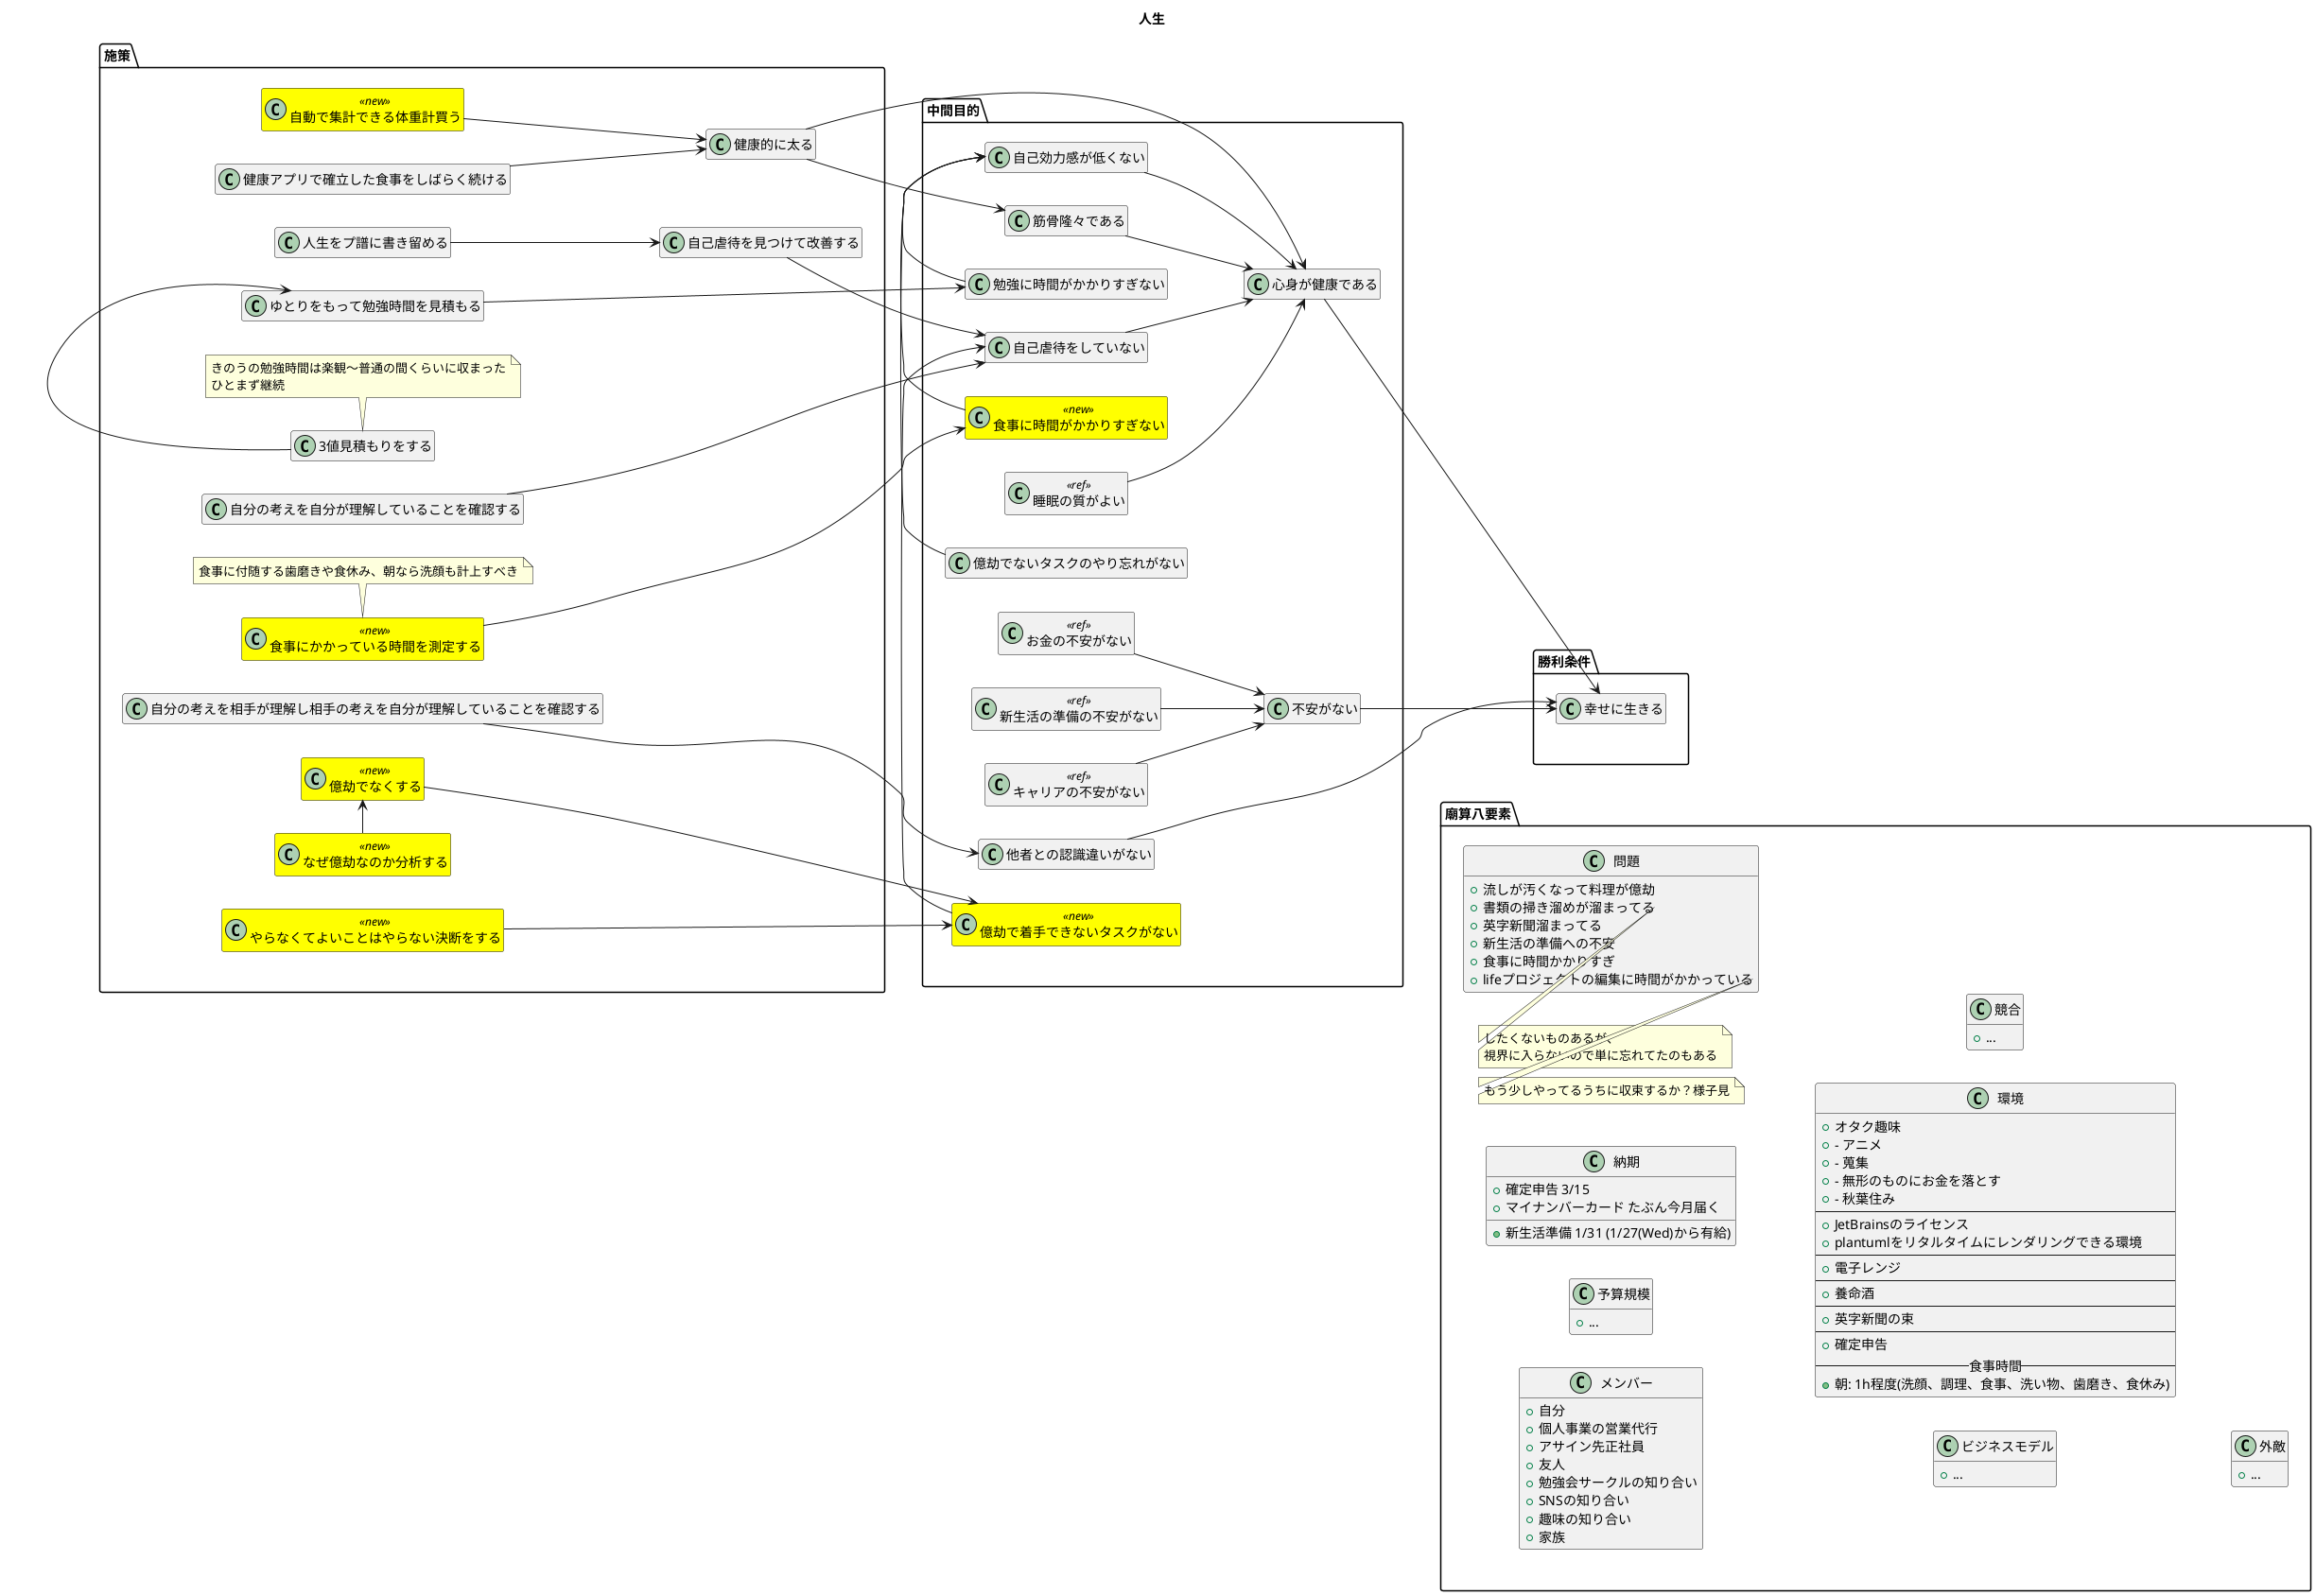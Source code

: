 @startuml

title 人生

hide empty members
skinparam class {
  BackgroundColor<<deprecated>> Grey
  BackgroundColor<<done>> Cyan
  BackgroundColor<<new>> Yellow
}

left to right direction

package 勝利条件 {
  class 幸せに生きる
}

package 中間目的 {
  class 不安がない
  不安がない --> 幸せに生きる

  class キャリアの不安がない<<ref>>
  キャリアの不安がない --> 不安がない

  class お金の不安がない<<ref>>
  お金の不安がない --> 不安がない

  class 新生活の準備の不安がない<<ref>>
  新生活の準備の不安がない --> 不安がない

  class 自己虐待をしていない
  自己虐待をしていない --> 心身が健康である

  class 他者との認識違いがない
  他者との認識違いがない --> 幸せに生きる

  class 心身が健康である
  心身が健康である --> 幸せに生きる
  class 筋骨隆々である
  筋骨隆々である --> 心身が健康である

  class 億劫でないタスクのやり忘れがない
  億劫でないタスクのやり忘れがない -> 自己効力感が低くない

  class 億劫で着手できないタスクがない<<new>>
  億劫で着手できないタスクがない -> 自己虐待をしていない

  class 睡眠の質がよい<<ref>>
  睡眠の質がよい --> 心身が健康である

  class 自己効力感が低くない
  自己効力感が低くない --> 心身が健康である

  class 勉強に時間がかかりすぎない
  勉強に時間がかかりすぎない -> 自己効力感が低くない

  class 食事に時間がかかりすぎない<<new>>
  食事に時間がかかりすぎない -> 自己効力感が低くない
}

package 施策 {
  class 自己虐待を見つけて改善する
  自己虐待を見つけて改善する --> 自己虐待をしていない

  class 人生をプ譜に書き留める
  人生をプ譜に書き留める --> 自己虐待を見つけて改善する


  class 自分の考えを相手が理解し相手の考えを自分が理解していることを確認する
  自分の考えを相手が理解し相手の考えを自分が理解していることを確認する --> 他者との認識違いがない

  class 自分の考えを自分が理解していることを確認する
  自分の考えを自分が理解していることを確認する --> 自己虐待をしていない


  class 健康的に太る
  健康的に太る --> 筋骨隆々である
  健康的に太る --> 心身が健康である
  class 健康アプリで確立した食事をしばらく続ける
  健康アプリで確立した食事をしばらく続ける --> 健康的に太る
  class 自動で集計できる体重計買う<<new>>
  自動で集計できる体重計買う --> 健康的に太る

  class ゆとりをもって勉強時間を見積もる
  ゆとりをもって勉強時間を見積もる --> 勉強に時間がかかりすぎない
  class 3値見積もりをする
  note bottom
  きのうの勉強時間は楽観〜普通の間くらいに収まった
  ひとまず継続
  end note
  3値見積もりをする -> ゆとりをもって勉強時間を見積もる

  class 食事にかかっている時間を測定する<<new>>
  note bottom
  食事に付随する歯磨きや食休み、朝なら洗顔も計上すべき
  end note
  食事にかかっている時間を測定する --> 食事に時間がかかりすぎない

  class やらなくてよいことはやらない決断をする<<new>>
  やらなくてよいことはやらない決断をする --> 億劫で着手できないタスクがない
  class 億劫でなくする<<new>>
  億劫でなくする --> 億劫で着手できないタスクがない
  class なぜ億劫なのか分析する<<new>>
  なぜ億劫なのか分析する -> 億劫でなくする
}

package 廟算八要素 {
  class メンバー {
   + 自分
   + 個人事業の営業代行
   + アサイン先正社員
   + 友人
   + 勉強会サークルの知り合い
   + SNSの知り合い
   + 趣味の知り合い
   + 家族
  }
  class 予算規模 {
   + ...
  }
  class 納期 {
   + 確定申告 3/15
   + マイナンバーカード たぶん今月届く
   + 新生活準備 1/31 (1/27(Wed)から有給)
  }
  class ビジネスモデル {
   + ...
  }
  class 環境 {
   + オタク趣味
   + - アニメ
   + - 蒐集
   + - 無形のものにお金を落とす
   + - 秋葉住み
   --
   + JetBrainsのライセンス
   + plantumlをリタルタイムにレンダリングできる環境
   --
   + 電子レンジ
   --
   + 養命酒
   --
   + 英字新聞の束
   --
   + 確定申告
   -- 食事時間 --
   + 朝: 1h程度(洗顔、調理、食事、洗い物、歯磨き、食休み)
  }

  class 競合 {
   + ...
  }
  class 外敵 {
   + ...
  }
  class 問題 {
   + 流しが汚くなって料理が億劫
   + 書類の掃き溜めが溜まってる
   + 英字新聞溜まってる
   + 新生活の準備への不安
   + 食事に時間かかりすぎ
   + lifeプロジェクトの編集に時間がかかっている
  }
  note right of 問題::書類の掃き溜めが溜まってる
  したくないものあるが、
  視界に入らないので単に忘れてたのもある
  end note
  note right of 問題::lifeプロジェクトの編集に時間がかかっている
  もう少しやってるうちに収束するか？様子見
  end note
}

中間目的 --u[hidden]--> 勝利条件
施策 --u[hidden]--> 中間目的
廟算八要素 ---u[hidden]--> 施策

@enduml
